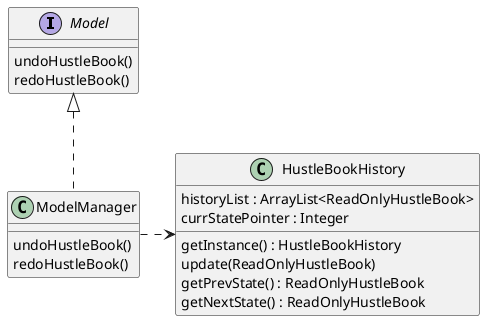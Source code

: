 @startuml
'https://plantuml.com/class-diagram

interface Model
class ModelManager
class HustleBookHistory

Model <|.. ModelManager
ModelManager .right.> HustleBookHistory

interface Model {
undoHustleBook()
redoHustleBook()
}

class ModelManager {
undoHustleBook()
redoHustleBook()
}

class HustleBookHistory {
historyList : ArrayList<ReadOnlyHustleBook>
currStatePointer : Integer
getInstance() : HustleBookHistory
update(ReadOnlyHustleBook)
getPrevState() : ReadOnlyHustleBook
getNextState() : ReadOnlyHustleBook
}

@enduml
